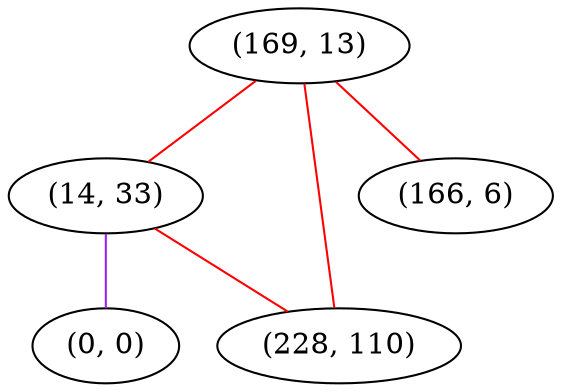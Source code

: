 graph "" {
"(169, 13)";
"(14, 33)";
"(0, 0)";
"(228, 110)";
"(166, 6)";
"(169, 13)" -- "(14, 33)"  [color=red, key=0, weight=1];
"(169, 13)" -- "(228, 110)"  [color=red, key=0, weight=1];
"(169, 13)" -- "(166, 6)"  [color=red, key=0, weight=1];
"(14, 33)" -- "(0, 0)"  [color=purple, key=0, weight=4];
"(14, 33)" -- "(228, 110)"  [color=red, key=0, weight=1];
}

